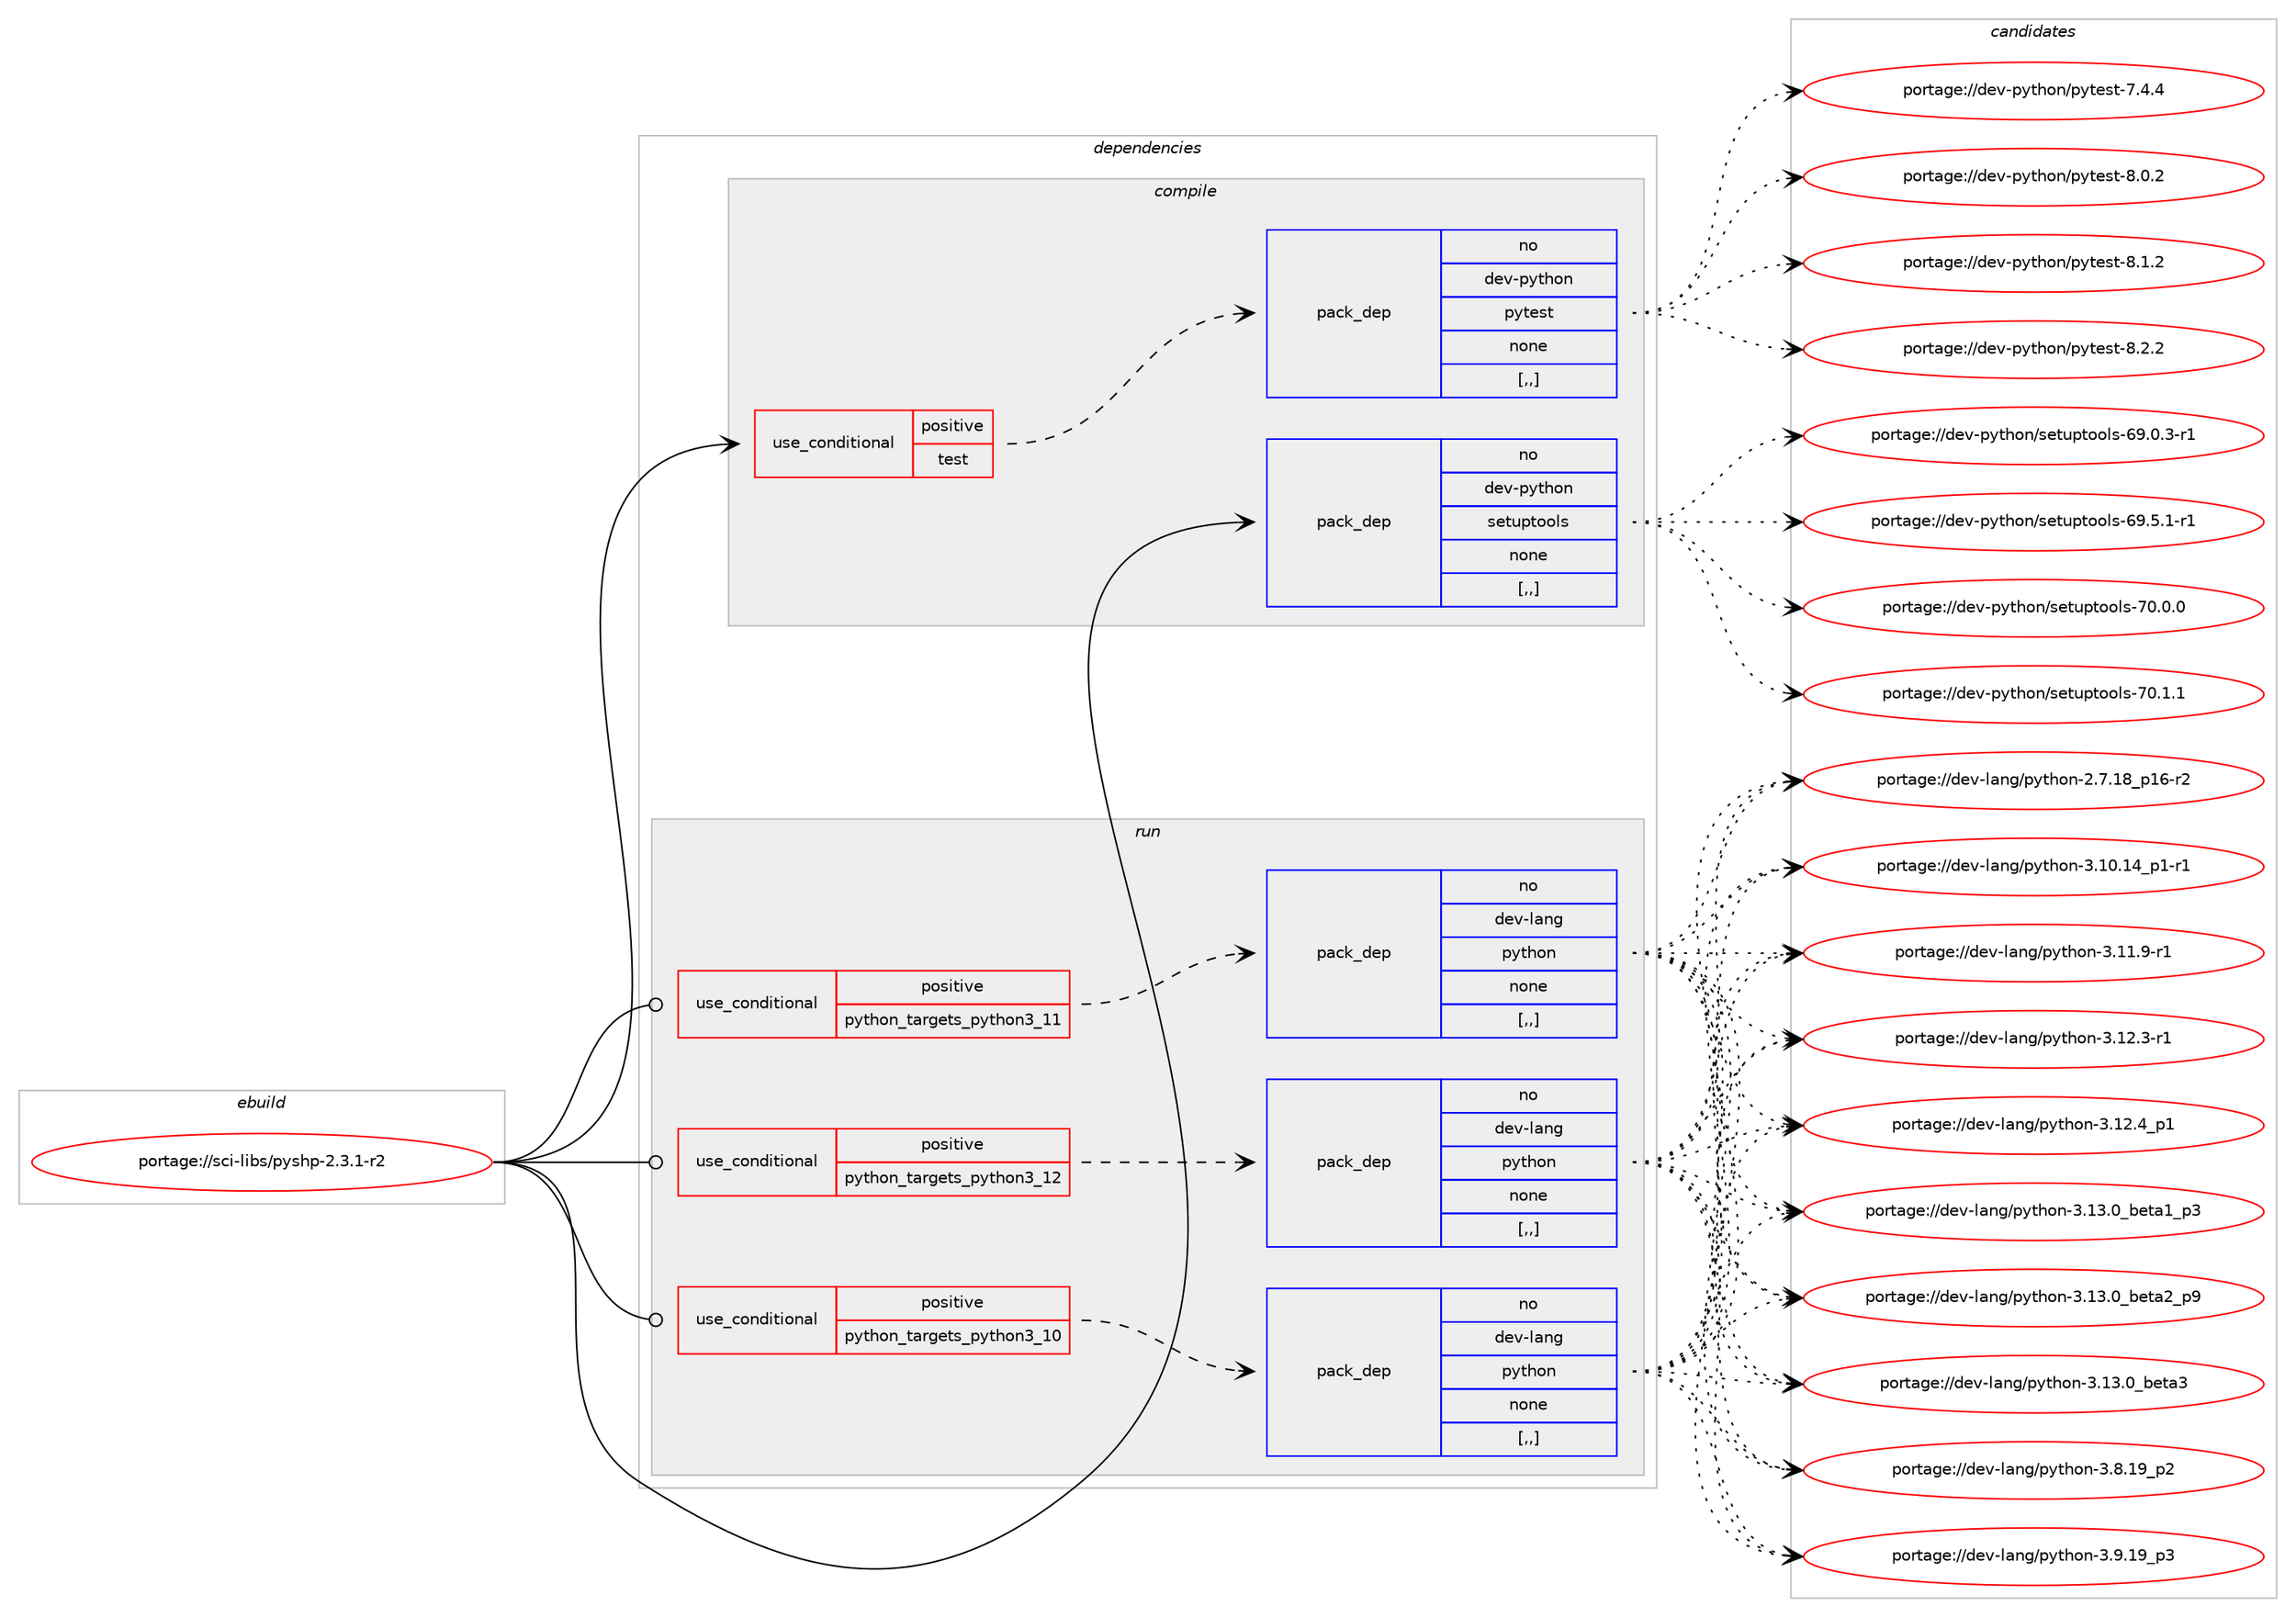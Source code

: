 digraph prolog {

# *************
# Graph options
# *************

newrank=true;
concentrate=true;
compound=true;
graph [rankdir=LR,fontname=Helvetica,fontsize=10,ranksep=1.5];#, ranksep=2.5, nodesep=0.2];
edge  [arrowhead=vee];
node  [fontname=Helvetica,fontsize=10];

# **********
# The ebuild
# **********

subgraph cluster_leftcol {
color=gray;
rank=same;
label=<<i>ebuild</i>>;
id [label="portage://sci-libs/pyshp-2.3.1-r2", color=red, width=4, href="../sci-libs/pyshp-2.3.1-r2.svg"];
}

# ****************
# The dependencies
# ****************

subgraph cluster_midcol {
color=gray;
label=<<i>dependencies</i>>;
subgraph cluster_compile {
fillcolor="#eeeeee";
style=filled;
label=<<i>compile</i>>;
subgraph cond104667 {
dependency395546 [label=<<TABLE BORDER="0" CELLBORDER="1" CELLSPACING="0" CELLPADDING="4"><TR><TD ROWSPAN="3" CELLPADDING="10">use_conditional</TD></TR><TR><TD>positive</TD></TR><TR><TD>test</TD></TR></TABLE>>, shape=none, color=red];
subgraph pack288072 {
dependency395547 [label=<<TABLE BORDER="0" CELLBORDER="1" CELLSPACING="0" CELLPADDING="4" WIDTH="220"><TR><TD ROWSPAN="6" CELLPADDING="30">pack_dep</TD></TR><TR><TD WIDTH="110">no</TD></TR><TR><TD>dev-python</TD></TR><TR><TD>pytest</TD></TR><TR><TD>none</TD></TR><TR><TD>[,,]</TD></TR></TABLE>>, shape=none, color=blue];
}
dependency395546:e -> dependency395547:w [weight=20,style="dashed",arrowhead="vee"];
}
id:e -> dependency395546:w [weight=20,style="solid",arrowhead="vee"];
subgraph pack288073 {
dependency395548 [label=<<TABLE BORDER="0" CELLBORDER="1" CELLSPACING="0" CELLPADDING="4" WIDTH="220"><TR><TD ROWSPAN="6" CELLPADDING="30">pack_dep</TD></TR><TR><TD WIDTH="110">no</TD></TR><TR><TD>dev-python</TD></TR><TR><TD>setuptools</TD></TR><TR><TD>none</TD></TR><TR><TD>[,,]</TD></TR></TABLE>>, shape=none, color=blue];
}
id:e -> dependency395548:w [weight=20,style="solid",arrowhead="vee"];
}
subgraph cluster_compileandrun {
fillcolor="#eeeeee";
style=filled;
label=<<i>compile and run</i>>;
}
subgraph cluster_run {
fillcolor="#eeeeee";
style=filled;
label=<<i>run</i>>;
subgraph cond104668 {
dependency395549 [label=<<TABLE BORDER="0" CELLBORDER="1" CELLSPACING="0" CELLPADDING="4"><TR><TD ROWSPAN="3" CELLPADDING="10">use_conditional</TD></TR><TR><TD>positive</TD></TR><TR><TD>python_targets_python3_10</TD></TR></TABLE>>, shape=none, color=red];
subgraph pack288074 {
dependency395550 [label=<<TABLE BORDER="0" CELLBORDER="1" CELLSPACING="0" CELLPADDING="4" WIDTH="220"><TR><TD ROWSPAN="6" CELLPADDING="30">pack_dep</TD></TR><TR><TD WIDTH="110">no</TD></TR><TR><TD>dev-lang</TD></TR><TR><TD>python</TD></TR><TR><TD>none</TD></TR><TR><TD>[,,]</TD></TR></TABLE>>, shape=none, color=blue];
}
dependency395549:e -> dependency395550:w [weight=20,style="dashed",arrowhead="vee"];
}
id:e -> dependency395549:w [weight=20,style="solid",arrowhead="odot"];
subgraph cond104669 {
dependency395551 [label=<<TABLE BORDER="0" CELLBORDER="1" CELLSPACING="0" CELLPADDING="4"><TR><TD ROWSPAN="3" CELLPADDING="10">use_conditional</TD></TR><TR><TD>positive</TD></TR><TR><TD>python_targets_python3_11</TD></TR></TABLE>>, shape=none, color=red];
subgraph pack288075 {
dependency395552 [label=<<TABLE BORDER="0" CELLBORDER="1" CELLSPACING="0" CELLPADDING="4" WIDTH="220"><TR><TD ROWSPAN="6" CELLPADDING="30">pack_dep</TD></TR><TR><TD WIDTH="110">no</TD></TR><TR><TD>dev-lang</TD></TR><TR><TD>python</TD></TR><TR><TD>none</TD></TR><TR><TD>[,,]</TD></TR></TABLE>>, shape=none, color=blue];
}
dependency395551:e -> dependency395552:w [weight=20,style="dashed",arrowhead="vee"];
}
id:e -> dependency395551:w [weight=20,style="solid",arrowhead="odot"];
subgraph cond104670 {
dependency395553 [label=<<TABLE BORDER="0" CELLBORDER="1" CELLSPACING="0" CELLPADDING="4"><TR><TD ROWSPAN="3" CELLPADDING="10">use_conditional</TD></TR><TR><TD>positive</TD></TR><TR><TD>python_targets_python3_12</TD></TR></TABLE>>, shape=none, color=red];
subgraph pack288076 {
dependency395554 [label=<<TABLE BORDER="0" CELLBORDER="1" CELLSPACING="0" CELLPADDING="4" WIDTH="220"><TR><TD ROWSPAN="6" CELLPADDING="30">pack_dep</TD></TR><TR><TD WIDTH="110">no</TD></TR><TR><TD>dev-lang</TD></TR><TR><TD>python</TD></TR><TR><TD>none</TD></TR><TR><TD>[,,]</TD></TR></TABLE>>, shape=none, color=blue];
}
dependency395553:e -> dependency395554:w [weight=20,style="dashed",arrowhead="vee"];
}
id:e -> dependency395553:w [weight=20,style="solid",arrowhead="odot"];
}
}

# **************
# The candidates
# **************

subgraph cluster_choices {
rank=same;
color=gray;
label=<<i>candidates</i>>;

subgraph choice288072 {
color=black;
nodesep=1;
choice1001011184511212111610411111047112121116101115116455546524652 [label="portage://dev-python/pytest-7.4.4", color=red, width=4,href="../dev-python/pytest-7.4.4.svg"];
choice1001011184511212111610411111047112121116101115116455646484650 [label="portage://dev-python/pytest-8.0.2", color=red, width=4,href="../dev-python/pytest-8.0.2.svg"];
choice1001011184511212111610411111047112121116101115116455646494650 [label="portage://dev-python/pytest-8.1.2", color=red, width=4,href="../dev-python/pytest-8.1.2.svg"];
choice1001011184511212111610411111047112121116101115116455646504650 [label="portage://dev-python/pytest-8.2.2", color=red, width=4,href="../dev-python/pytest-8.2.2.svg"];
dependency395547:e -> choice1001011184511212111610411111047112121116101115116455546524652:w [style=dotted,weight="100"];
dependency395547:e -> choice1001011184511212111610411111047112121116101115116455646484650:w [style=dotted,weight="100"];
dependency395547:e -> choice1001011184511212111610411111047112121116101115116455646494650:w [style=dotted,weight="100"];
dependency395547:e -> choice1001011184511212111610411111047112121116101115116455646504650:w [style=dotted,weight="100"];
}
subgraph choice288073 {
color=black;
nodesep=1;
choice1001011184511212111610411111047115101116117112116111111108115455457464846514511449 [label="portage://dev-python/setuptools-69.0.3-r1", color=red, width=4,href="../dev-python/setuptools-69.0.3-r1.svg"];
choice1001011184511212111610411111047115101116117112116111111108115455457465346494511449 [label="portage://dev-python/setuptools-69.5.1-r1", color=red, width=4,href="../dev-python/setuptools-69.5.1-r1.svg"];
choice100101118451121211161041111104711510111611711211611111110811545554846484648 [label="portage://dev-python/setuptools-70.0.0", color=red, width=4,href="../dev-python/setuptools-70.0.0.svg"];
choice100101118451121211161041111104711510111611711211611111110811545554846494649 [label="portage://dev-python/setuptools-70.1.1", color=red, width=4,href="../dev-python/setuptools-70.1.1.svg"];
dependency395548:e -> choice1001011184511212111610411111047115101116117112116111111108115455457464846514511449:w [style=dotted,weight="100"];
dependency395548:e -> choice1001011184511212111610411111047115101116117112116111111108115455457465346494511449:w [style=dotted,weight="100"];
dependency395548:e -> choice100101118451121211161041111104711510111611711211611111110811545554846484648:w [style=dotted,weight="100"];
dependency395548:e -> choice100101118451121211161041111104711510111611711211611111110811545554846494649:w [style=dotted,weight="100"];
}
subgraph choice288074 {
color=black;
nodesep=1;
choice100101118451089711010347112121116104111110455046554649569511249544511450 [label="portage://dev-lang/python-2.7.18_p16-r2", color=red, width=4,href="../dev-lang/python-2.7.18_p16-r2.svg"];
choice100101118451089711010347112121116104111110455146494846495295112494511449 [label="portage://dev-lang/python-3.10.14_p1-r1", color=red, width=4,href="../dev-lang/python-3.10.14_p1-r1.svg"];
choice100101118451089711010347112121116104111110455146494946574511449 [label="portage://dev-lang/python-3.11.9-r1", color=red, width=4,href="../dev-lang/python-3.11.9-r1.svg"];
choice100101118451089711010347112121116104111110455146495046514511449 [label="portage://dev-lang/python-3.12.3-r1", color=red, width=4,href="../dev-lang/python-3.12.3-r1.svg"];
choice100101118451089711010347112121116104111110455146495046529511249 [label="portage://dev-lang/python-3.12.4_p1", color=red, width=4,href="../dev-lang/python-3.12.4_p1.svg"];
choice10010111845108971101034711212111610411111045514649514648959810111697499511251 [label="portage://dev-lang/python-3.13.0_beta1_p3", color=red, width=4,href="../dev-lang/python-3.13.0_beta1_p3.svg"];
choice10010111845108971101034711212111610411111045514649514648959810111697509511257 [label="portage://dev-lang/python-3.13.0_beta2_p9", color=red, width=4,href="../dev-lang/python-3.13.0_beta2_p9.svg"];
choice1001011184510897110103471121211161041111104551464951464895981011169751 [label="portage://dev-lang/python-3.13.0_beta3", color=red, width=4,href="../dev-lang/python-3.13.0_beta3.svg"];
choice100101118451089711010347112121116104111110455146564649579511250 [label="portage://dev-lang/python-3.8.19_p2", color=red, width=4,href="../dev-lang/python-3.8.19_p2.svg"];
choice100101118451089711010347112121116104111110455146574649579511251 [label="portage://dev-lang/python-3.9.19_p3", color=red, width=4,href="../dev-lang/python-3.9.19_p3.svg"];
dependency395550:e -> choice100101118451089711010347112121116104111110455046554649569511249544511450:w [style=dotted,weight="100"];
dependency395550:e -> choice100101118451089711010347112121116104111110455146494846495295112494511449:w [style=dotted,weight="100"];
dependency395550:e -> choice100101118451089711010347112121116104111110455146494946574511449:w [style=dotted,weight="100"];
dependency395550:e -> choice100101118451089711010347112121116104111110455146495046514511449:w [style=dotted,weight="100"];
dependency395550:e -> choice100101118451089711010347112121116104111110455146495046529511249:w [style=dotted,weight="100"];
dependency395550:e -> choice10010111845108971101034711212111610411111045514649514648959810111697499511251:w [style=dotted,weight="100"];
dependency395550:e -> choice10010111845108971101034711212111610411111045514649514648959810111697509511257:w [style=dotted,weight="100"];
dependency395550:e -> choice1001011184510897110103471121211161041111104551464951464895981011169751:w [style=dotted,weight="100"];
dependency395550:e -> choice100101118451089711010347112121116104111110455146564649579511250:w [style=dotted,weight="100"];
dependency395550:e -> choice100101118451089711010347112121116104111110455146574649579511251:w [style=dotted,weight="100"];
}
subgraph choice288075 {
color=black;
nodesep=1;
choice100101118451089711010347112121116104111110455046554649569511249544511450 [label="portage://dev-lang/python-2.7.18_p16-r2", color=red, width=4,href="../dev-lang/python-2.7.18_p16-r2.svg"];
choice100101118451089711010347112121116104111110455146494846495295112494511449 [label="portage://dev-lang/python-3.10.14_p1-r1", color=red, width=4,href="../dev-lang/python-3.10.14_p1-r1.svg"];
choice100101118451089711010347112121116104111110455146494946574511449 [label="portage://dev-lang/python-3.11.9-r1", color=red, width=4,href="../dev-lang/python-3.11.9-r1.svg"];
choice100101118451089711010347112121116104111110455146495046514511449 [label="portage://dev-lang/python-3.12.3-r1", color=red, width=4,href="../dev-lang/python-3.12.3-r1.svg"];
choice100101118451089711010347112121116104111110455146495046529511249 [label="portage://dev-lang/python-3.12.4_p1", color=red, width=4,href="../dev-lang/python-3.12.4_p1.svg"];
choice10010111845108971101034711212111610411111045514649514648959810111697499511251 [label="portage://dev-lang/python-3.13.0_beta1_p3", color=red, width=4,href="../dev-lang/python-3.13.0_beta1_p3.svg"];
choice10010111845108971101034711212111610411111045514649514648959810111697509511257 [label="portage://dev-lang/python-3.13.0_beta2_p9", color=red, width=4,href="../dev-lang/python-3.13.0_beta2_p9.svg"];
choice1001011184510897110103471121211161041111104551464951464895981011169751 [label="portage://dev-lang/python-3.13.0_beta3", color=red, width=4,href="../dev-lang/python-3.13.0_beta3.svg"];
choice100101118451089711010347112121116104111110455146564649579511250 [label="portage://dev-lang/python-3.8.19_p2", color=red, width=4,href="../dev-lang/python-3.8.19_p2.svg"];
choice100101118451089711010347112121116104111110455146574649579511251 [label="portage://dev-lang/python-3.9.19_p3", color=red, width=4,href="../dev-lang/python-3.9.19_p3.svg"];
dependency395552:e -> choice100101118451089711010347112121116104111110455046554649569511249544511450:w [style=dotted,weight="100"];
dependency395552:e -> choice100101118451089711010347112121116104111110455146494846495295112494511449:w [style=dotted,weight="100"];
dependency395552:e -> choice100101118451089711010347112121116104111110455146494946574511449:w [style=dotted,weight="100"];
dependency395552:e -> choice100101118451089711010347112121116104111110455146495046514511449:w [style=dotted,weight="100"];
dependency395552:e -> choice100101118451089711010347112121116104111110455146495046529511249:w [style=dotted,weight="100"];
dependency395552:e -> choice10010111845108971101034711212111610411111045514649514648959810111697499511251:w [style=dotted,weight="100"];
dependency395552:e -> choice10010111845108971101034711212111610411111045514649514648959810111697509511257:w [style=dotted,weight="100"];
dependency395552:e -> choice1001011184510897110103471121211161041111104551464951464895981011169751:w [style=dotted,weight="100"];
dependency395552:e -> choice100101118451089711010347112121116104111110455146564649579511250:w [style=dotted,weight="100"];
dependency395552:e -> choice100101118451089711010347112121116104111110455146574649579511251:w [style=dotted,weight="100"];
}
subgraph choice288076 {
color=black;
nodesep=1;
choice100101118451089711010347112121116104111110455046554649569511249544511450 [label="portage://dev-lang/python-2.7.18_p16-r2", color=red, width=4,href="../dev-lang/python-2.7.18_p16-r2.svg"];
choice100101118451089711010347112121116104111110455146494846495295112494511449 [label="portage://dev-lang/python-3.10.14_p1-r1", color=red, width=4,href="../dev-lang/python-3.10.14_p1-r1.svg"];
choice100101118451089711010347112121116104111110455146494946574511449 [label="portage://dev-lang/python-3.11.9-r1", color=red, width=4,href="../dev-lang/python-3.11.9-r1.svg"];
choice100101118451089711010347112121116104111110455146495046514511449 [label="portage://dev-lang/python-3.12.3-r1", color=red, width=4,href="../dev-lang/python-3.12.3-r1.svg"];
choice100101118451089711010347112121116104111110455146495046529511249 [label="portage://dev-lang/python-3.12.4_p1", color=red, width=4,href="../dev-lang/python-3.12.4_p1.svg"];
choice10010111845108971101034711212111610411111045514649514648959810111697499511251 [label="portage://dev-lang/python-3.13.0_beta1_p3", color=red, width=4,href="../dev-lang/python-3.13.0_beta1_p3.svg"];
choice10010111845108971101034711212111610411111045514649514648959810111697509511257 [label="portage://dev-lang/python-3.13.0_beta2_p9", color=red, width=4,href="../dev-lang/python-3.13.0_beta2_p9.svg"];
choice1001011184510897110103471121211161041111104551464951464895981011169751 [label="portage://dev-lang/python-3.13.0_beta3", color=red, width=4,href="../dev-lang/python-3.13.0_beta3.svg"];
choice100101118451089711010347112121116104111110455146564649579511250 [label="portage://dev-lang/python-3.8.19_p2", color=red, width=4,href="../dev-lang/python-3.8.19_p2.svg"];
choice100101118451089711010347112121116104111110455146574649579511251 [label="portage://dev-lang/python-3.9.19_p3", color=red, width=4,href="../dev-lang/python-3.9.19_p3.svg"];
dependency395554:e -> choice100101118451089711010347112121116104111110455046554649569511249544511450:w [style=dotted,weight="100"];
dependency395554:e -> choice100101118451089711010347112121116104111110455146494846495295112494511449:w [style=dotted,weight="100"];
dependency395554:e -> choice100101118451089711010347112121116104111110455146494946574511449:w [style=dotted,weight="100"];
dependency395554:e -> choice100101118451089711010347112121116104111110455146495046514511449:w [style=dotted,weight="100"];
dependency395554:e -> choice100101118451089711010347112121116104111110455146495046529511249:w [style=dotted,weight="100"];
dependency395554:e -> choice10010111845108971101034711212111610411111045514649514648959810111697499511251:w [style=dotted,weight="100"];
dependency395554:e -> choice10010111845108971101034711212111610411111045514649514648959810111697509511257:w [style=dotted,weight="100"];
dependency395554:e -> choice1001011184510897110103471121211161041111104551464951464895981011169751:w [style=dotted,weight="100"];
dependency395554:e -> choice100101118451089711010347112121116104111110455146564649579511250:w [style=dotted,weight="100"];
dependency395554:e -> choice100101118451089711010347112121116104111110455146574649579511251:w [style=dotted,weight="100"];
}
}

}
